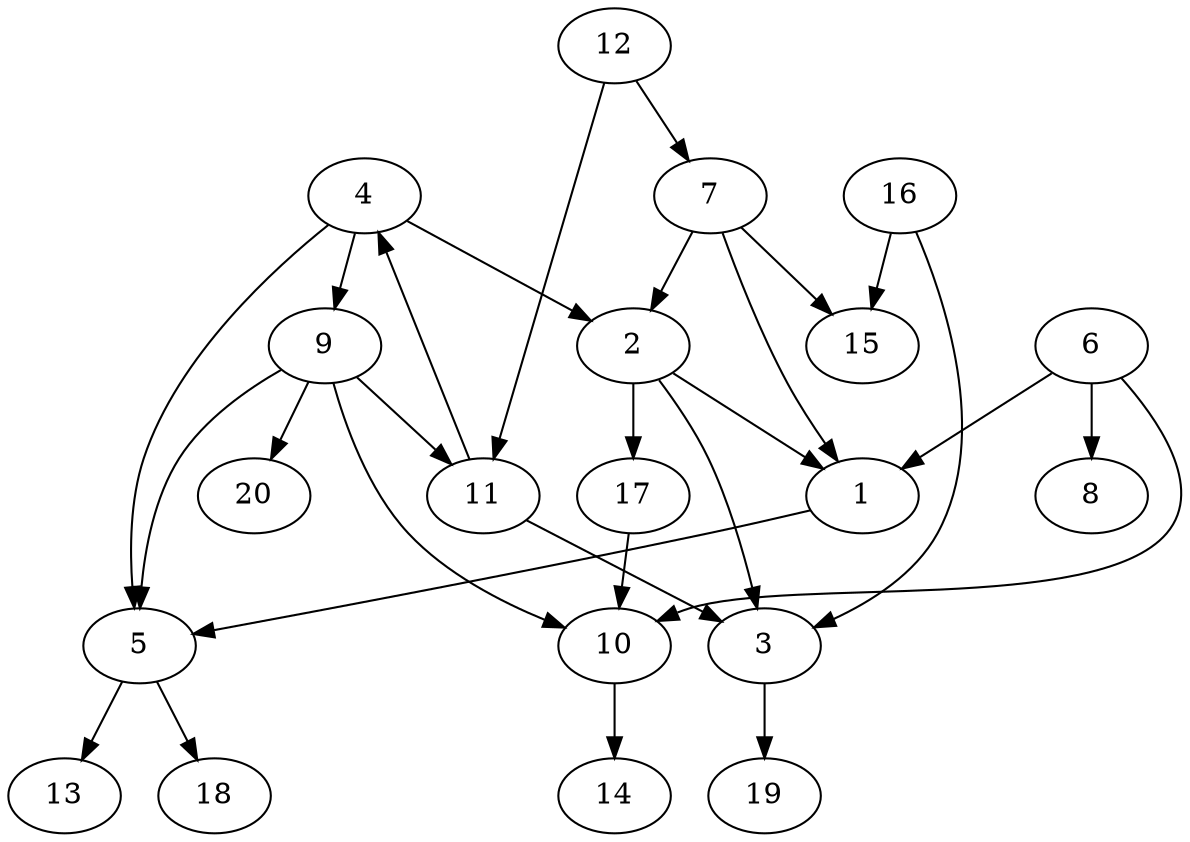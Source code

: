 digraph G {
  1;
  2;
  3;
  4;
  5;
  6;
  7;
  8;
  9;
  10;
  11;
  12;
  13;
  14;
  15;
  16;
  17;
  18;
  19;
  20;
  2 -> 1;
  2 -> 3;
  4 -> 2;
  1 -> 5;
  4 -> 5;
  6 -> 1;
  7 -> 1;
  7 -> 2;
  6 -> 8;
  4 -> 9;
  9 -> 5;
  6 -> 10;
  9 -> 10;
  11 -> 3;
  11 -> 4;
  9 -> 11;
  12 -> 7;
  12 -> 11;
  5 -> 13;
  10 -> 14;
  7 -> 15;
  16 -> 3;
  16 -> 15;
  2 -> 17;
  17 -> 10;
  5 -> 18;
  3 -> 19;
  9 -> 20;
}
